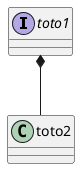 {
  "sha1": "kn6t0z9k3didoxacc2gz20tdgj4fkgn",
  "insertion": {
    "when": "2024-06-03T18:59:33.179Z",
    "user": "plantuml@gmail.com"
  }
}
@startuml
toto1 *-- toto2
interface toto1
@enduml
